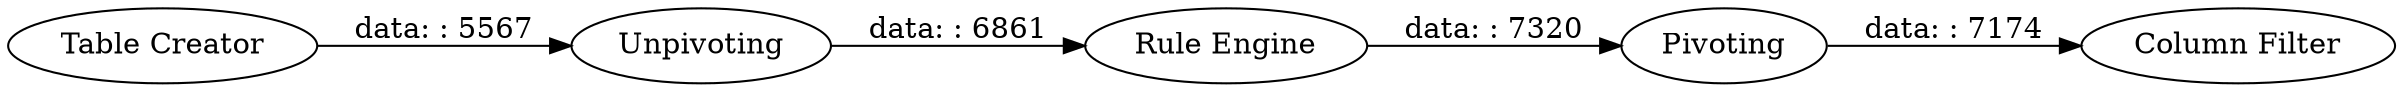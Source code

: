 digraph {
	"3289608749542858357_267" [label="Column Filter"]
	"3289608749542858357_264" [label=Unpivoting]
	"3289608749542858357_265" [label="Rule Engine"]
	"3289608749542858357_266" [label=Pivoting]
	"3289608749542858357_261" [label="Table Creator"]
	"3289608749542858357_261" -> "3289608749542858357_264" [label="data: : 5567"]
	"3289608749542858357_265" -> "3289608749542858357_266" [label="data: : 7320"]
	"3289608749542858357_264" -> "3289608749542858357_265" [label="data: : 6861"]
	"3289608749542858357_266" -> "3289608749542858357_267" [label="data: : 7174"]
	rankdir=LR
}
